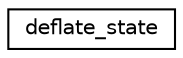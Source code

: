 digraph "Graphical Class Hierarchy"
{
  edge [fontname="Helvetica",fontsize="10",labelfontname="Helvetica",labelfontsize="10"];
  node [fontname="Helvetica",fontsize="10",shape=record];
  rankdir="LR";
  Node1 [label="deflate_state",height=0.2,width=0.4,color="black", fillcolor="white", style="filled",URL="$deflate_8h.html#structdeflate__state"];
}
